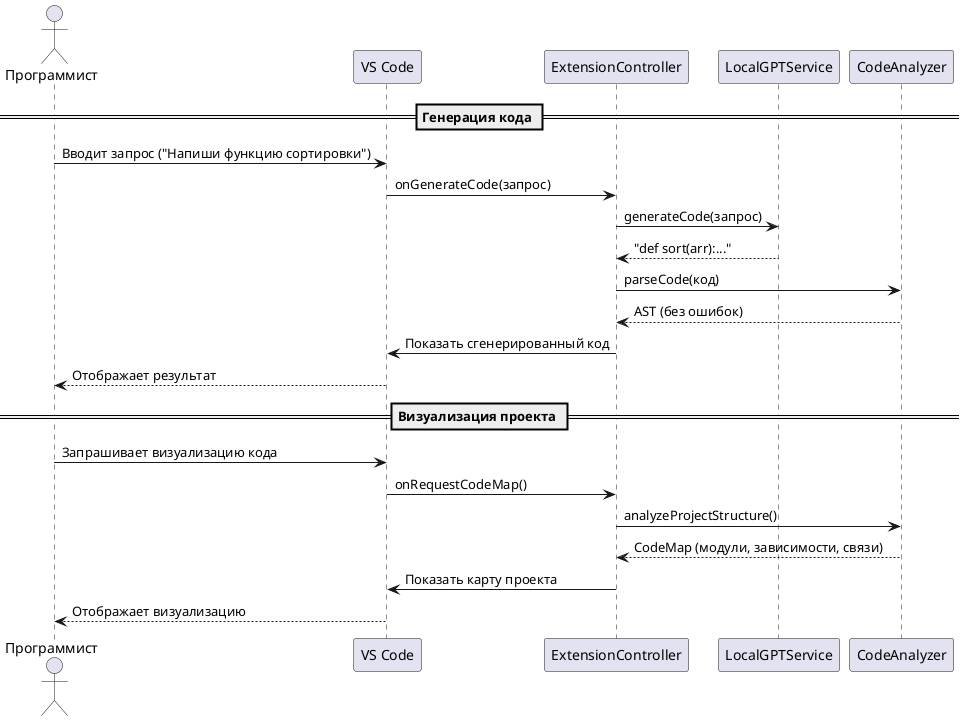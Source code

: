 @startuml
actor Программист as Dev
participant "VS Code" as VSCode
participant "ExtensionController" as Controller
participant "LocalGPTService" as GPT
participant "CodeAnalyzer" as Analyzer

== Генерация кода ==
Dev -> VSCode : Вводит запрос ("Напиши функцию сортировки")
VSCode -> Controller : onGenerateCode(запрос)
Controller -> GPT : generateCode(запрос)
GPT --> Controller : "def sort(arr):..."
Controller -> Analyzer : parseCode(код)
Analyzer --> Controller : AST (без ошибок)
Controller -> VSCode : Показать сгенерированный код
VSCode --> Dev : Отображает результат

== Визуализация проекта ==
Dev -> VSCode : Запрашивает визуализацию кода
VSCode -> Controller : onRequestCodeMap()
Controller -> Analyzer : analyzeProjectStructure()
Analyzer --> Controller : CodeMap (модули, зависимости, связи)
Controller -> VSCode : Показать карту проекта
VSCode --> Dev : Отображает визуализацию
@enduml
